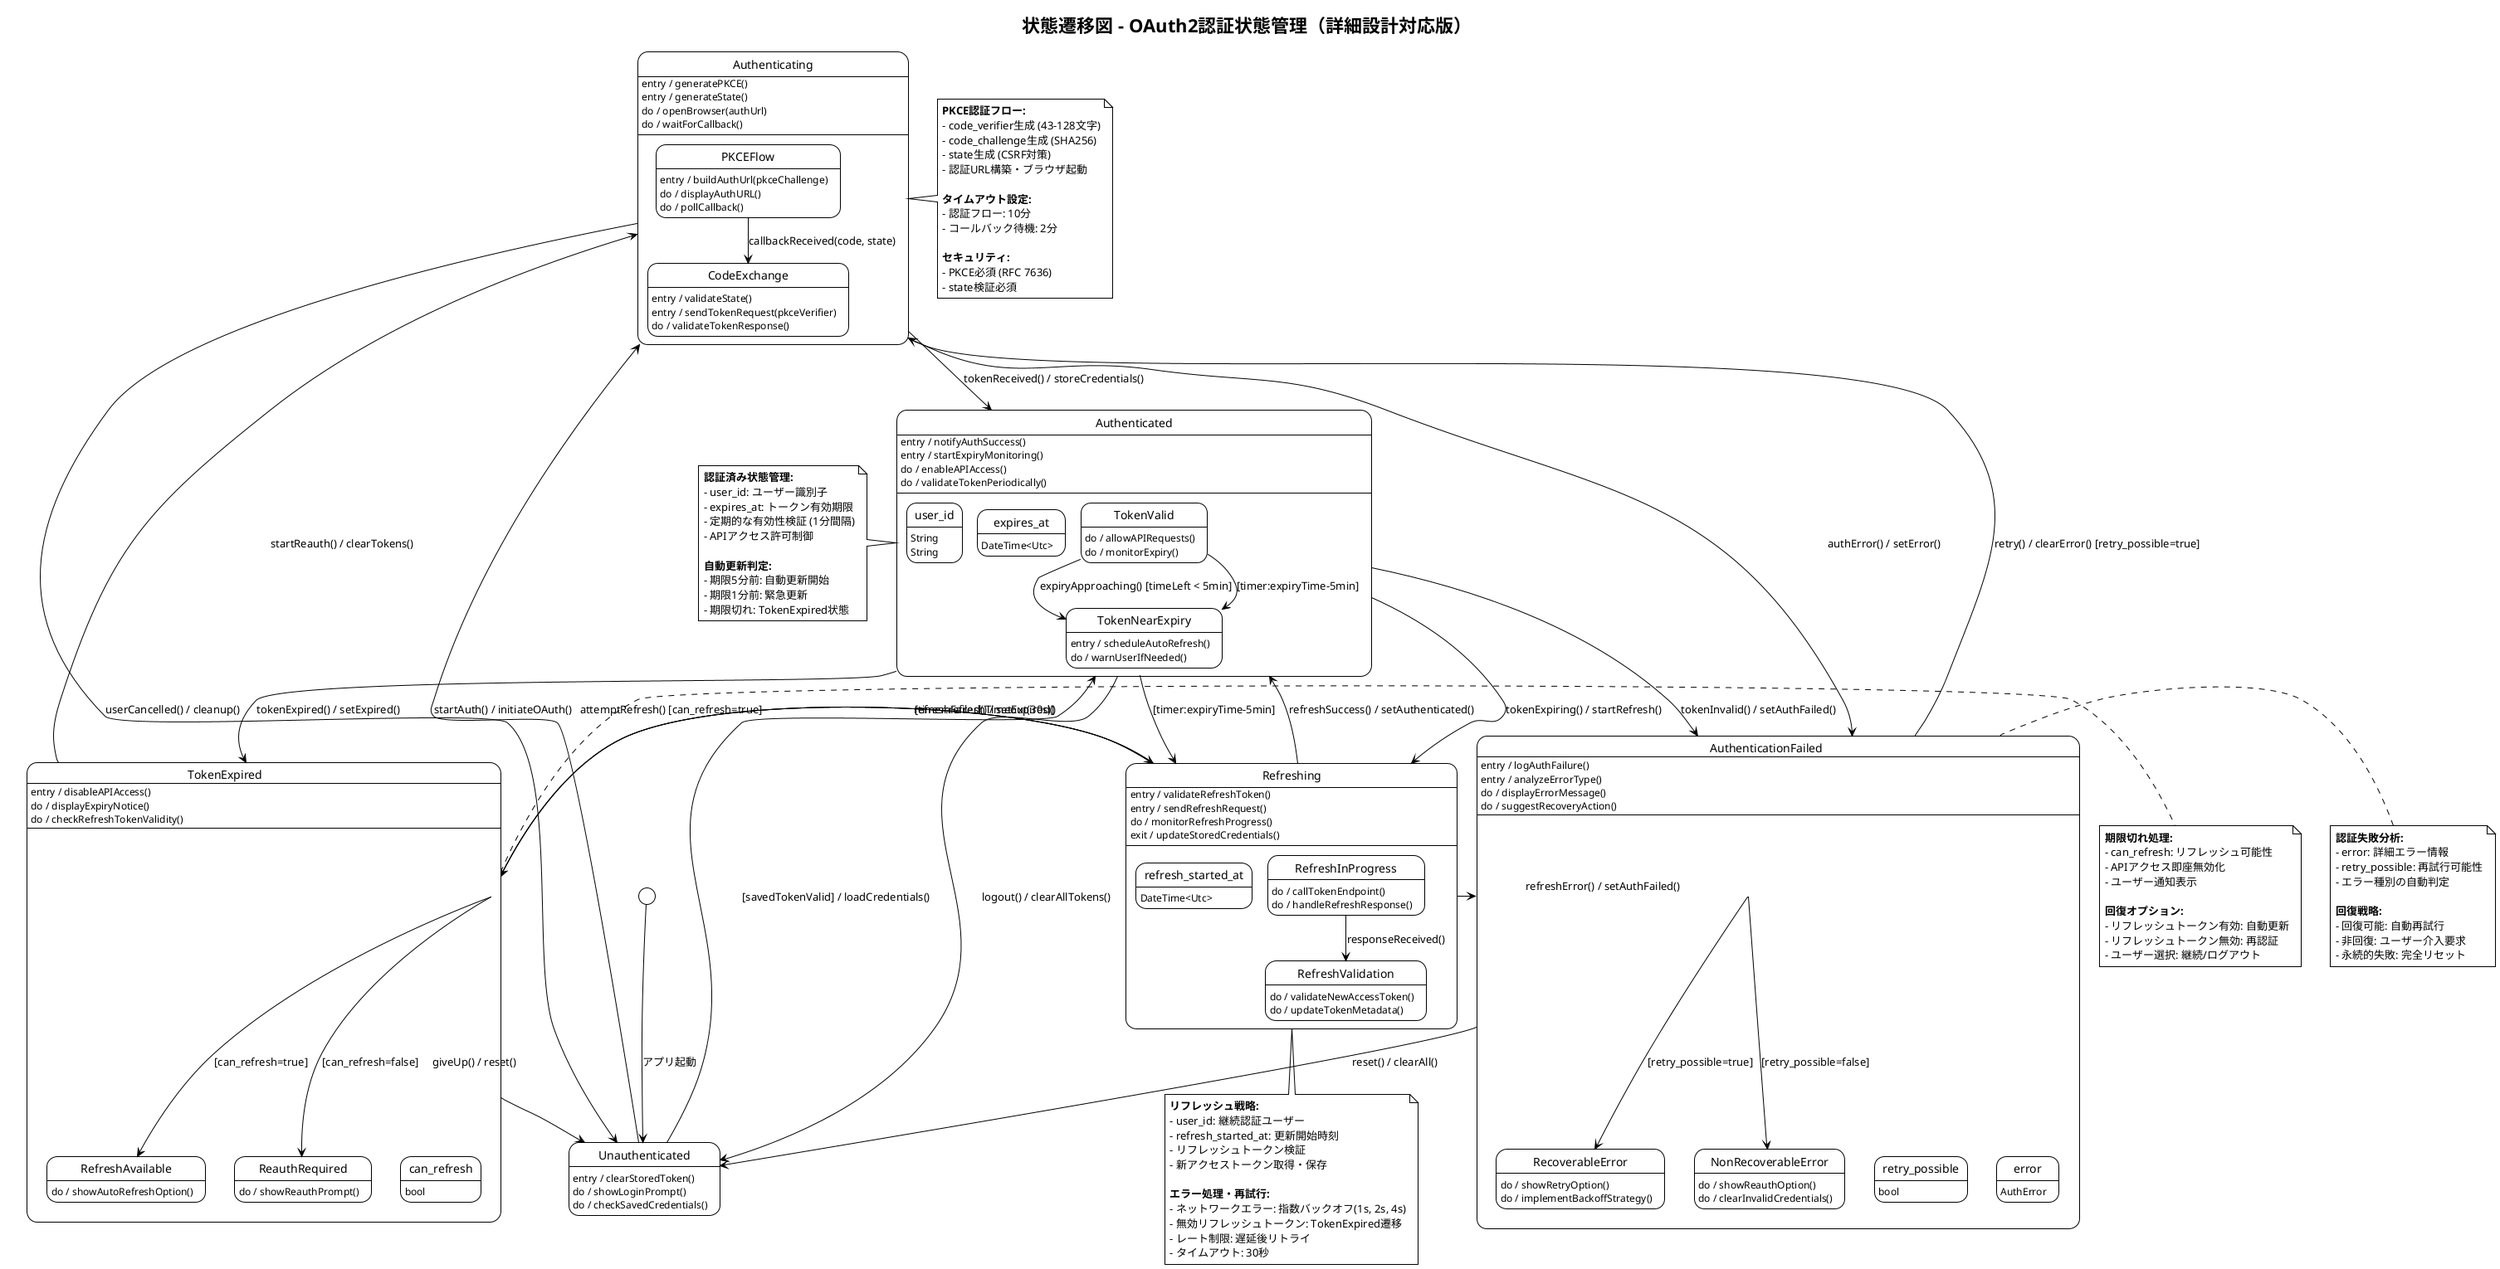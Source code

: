 @startuml OAuthTokenStateDiagram
!theme plain
title 状態遷移図 - OAuth2認証状態管理（詳細設計対応版）

[*] --> Unauthenticated : アプリ起動

state Unauthenticated {
  Unauthenticated : entry / clearStoredToken()
  Unauthenticated : do / showLoginPrompt()
  Unauthenticated : do / checkSavedCredentials()
}

Unauthenticated --> Authenticating : startAuth() / initiateOAuth()
Unauthenticated --> Authenticated : [savedTokenValid] / loadCredentials()

state Authenticating {
  Authenticating : entry / generatePKCE()
  Authenticating : entry / generateState()
  Authenticating : do / openBrowser(authUrl)
  Authenticating : do / waitForCallback()
  
  state PKCEFlow {
    PKCEFlow : entry / buildAuthUrl(pkceChallenge)
    PKCEFlow : do / displayAuthURL()
    PKCEFlow : do / pollCallback()
  }
  
  state CodeExchange {
    CodeExchange : entry / validateState()
    CodeExchange : entry / sendTokenRequest(pkceVerifier)
    CodeExchange : do / validateTokenResponse()
  }
  
  PKCEFlow --> CodeExchange : callbackReceived(code, state)
}

Authenticating --> Authenticated : tokenReceived() / storeCredentials()
Authenticating --> AuthenticationFailed : authError() / setError()
Authenticating --> Unauthenticated : userCancelled() / cleanup()

state Authenticated {
  user_id: String
  expires_at: DateTime<Utc>
  
  Authenticated : entry / notifyAuthSuccess()
  Authenticated : entry / startExpiryMonitoring()
  Authenticated : do / enableAPIAccess()
  Authenticated : do / validateTokenPeriodically()
  
  state TokenValid {
    TokenValid : do / allowAPIRequests()
    TokenValid : do / monitorExpiry()
  }
  
  state TokenNearExpiry {
    TokenNearExpiry : entry / scheduleAutoRefresh()
    TokenNearExpiry : do / warnUserIfNeeded()
  }
  
  TokenValid --> TokenNearExpiry : expiryApproaching() [timeLeft < 5min]
}

Authenticated --> Refreshing : tokenExpiring() / startRefresh()
Authenticated --> TokenExpired : tokenExpired() / setExpired()
Authenticated --> Unauthenticated : logout() / clearAllTokens()
Authenticated --> AuthenticationFailed : tokenInvalid() / setAuthFailed()

state Refreshing {
  user_id: String
  refresh_started_at: DateTime<Utc>
  
  Refreshing : entry / validateRefreshToken()
  Refreshing : entry / sendRefreshRequest()
  Refreshing : do / monitorRefreshProgress()
  Refreshing : exit / updateStoredCredentials()
  
  state RefreshInProgress {
    RefreshInProgress : do / callTokenEndpoint()
    RefreshInProgress : do / handleRefreshResponse()
  }
  
  state RefreshValidation {
    RefreshValidation : do / validateNewAccessToken()
    RefreshValidation : do / updateTokenMetadata()
  }
  
  RefreshInProgress --> RefreshValidation : responseReceived()
}

Refreshing --> Authenticated : refreshSuccess() / setAuthenticated()
Refreshing --> TokenExpired : refreshFailed() / setExpired()
Refreshing --> AuthenticationFailed : refreshError() / setAuthFailed()

state TokenExpired {
  can_refresh: bool
  
  TokenExpired : entry / disableAPIAccess()
  TokenExpired : do / displayExpiryNotice()
  TokenExpired : do / checkRefreshTokenValidity()
  
  state RefreshAvailable {
    RefreshAvailable : do / showAutoRefreshOption()
  }
  
  state ReauthRequired {
    ReauthRequired : do / showReauthPrompt()
  }
  
  TokenExpired --> RefreshAvailable : [can_refresh=true]
  TokenExpired --> ReauthRequired : [can_refresh=false]
}

TokenExpired --> Refreshing : attemptRefresh() [can_refresh=true]
TokenExpired --> Authenticating : startReauth() / clearTokens()
TokenExpired --> Unauthenticated : giveUp() / reset()

state AuthenticationFailed {
  error: AuthError
  retry_possible: bool
  
  AuthenticationFailed : entry / logAuthFailure()
  AuthenticationFailed : entry / analyzeErrorType()
  AuthenticationFailed : do / displayErrorMessage()
  AuthenticationFailed : do / suggestRecoveryAction()
  
  state RecoverableError {
    RecoverableError : do / showRetryOption()
    RecoverableError : do / implementBackoffStrategy()
  }
  
  state NonRecoverableError {
    NonRecoverableError : do / showReauthOption()
    NonRecoverableError : do / clearInvalidCredentials()
  }
  
  AuthenticationFailed --> RecoverableError : [retry_possible=true]
  AuthenticationFailed --> NonRecoverableError : [retry_possible=false]
}

AuthenticationFailed --> Authenticating : retry() / clearError() [retry_possible=true]
AuthenticationFailed --> Unauthenticated : reset() / clearAll()

' 自動遷移・タイマー
Authenticated --> Refreshing : [timer:expiryTime-5min]
Refreshing --> TokenExpired : [timer:refreshTimeout(30s)]
TokenValid --> TokenNearExpiry : [timer:expiryTime-5min]

' 状態仕様
note right of Authenticating
  **PKCE認証フロー:**
  - code_verifier生成 (43-128文字)
  - code_challenge生成 (SHA256)
  - state生成 (CSRF対策)
  - 認証URL構築・ブラウザ起動
  
  **タイムアウト設定:**
  - 認証フロー: 10分
  - コールバック待機: 2分
  
  **セキュリティ:**
  - PKCE必須 (RFC 7636)
  - state検証必須
end note

note left of Authenticated
  **認証済み状態管理:**
  - user_id: ユーザー識別子
  - expires_at: トークン有効期限
  - 定期的な有効性検証 (1分間隔)
  - APIアクセス許可制御
  
  **自動更新判定:**
  - 期限5分前: 自動更新開始
  - 期限1分前: 緊急更新
  - 期限切れ: TokenExpired状態
end note

note bottom of Refreshing
  **リフレッシュ戦略:**
  - user_id: 継続認証ユーザー
  - refresh_started_at: 更新開始時刻
  - リフレッシュトークン検証
  - 新アクセストークン取得・保存
  
  **エラー処理・再試行:**
  - ネットワークエラー: 指数バックオフ(1s, 2s, 4s)
  - 無効リフレッシュトークン: TokenExpired遷移
  - レート制限: 遅延後リトライ
  - タイムアウト: 30秒
end note

note right of TokenExpired
  **期限切れ処理:**
  - can_refresh: リフレッシュ可能性
  - APIアクセス即座無効化
  - ユーザー通知表示
  
  **回復オプション:**
  - リフレッシュトークン有効: 自動更新
  - リフレッシュトークン無効: 再認証
  - ユーザー選択: 継続/ログアウト
end note

note left of AuthenticationFailed
  **認証失敗分析:**
  - error: 詳細エラー情報
  - retry_possible: 再試行可能性
  - エラー種別の自動判定
  
  **回復戦略:**
  - 回復可能: 自動再試行
  - 非回復: ユーザー介入要求
  - 永続的失敗: 完全リセット
end note

@enduml